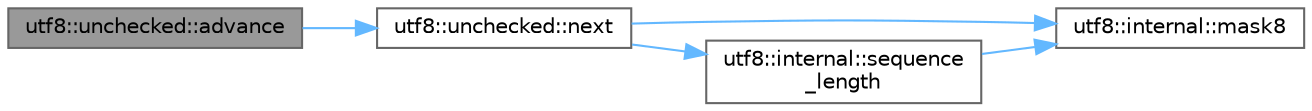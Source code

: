 digraph "utf8::unchecked::advance"
{
 // INTERACTIVE_SVG=YES
 // LATEX_PDF_SIZE
  bgcolor="transparent";
  edge [fontname=Helvetica,fontsize=10,labelfontname=Helvetica,labelfontsize=10];
  node [fontname=Helvetica,fontsize=10,shape=box,height=0.2,width=0.4];
  rankdir="LR";
  Node1 [label="utf8::unchecked::advance",height=0.2,width=0.4,color="gray40", fillcolor="grey60", style="filled", fontcolor="black",tooltip=" "];
  Node1 -> Node2 [color="steelblue1",style="solid"];
  Node2 [label="utf8::unchecked::next",height=0.2,width=0.4,color="grey40", fillcolor="white", style="filled",URL="$namespaceutf8_1_1unchecked.html#ac5932c0cbb2498a111d53d26fd82f260",tooltip=" "];
  Node2 -> Node3 [color="steelblue1",style="solid"];
  Node3 [label="utf8::internal::mask8",height=0.2,width=0.4,color="grey40", fillcolor="white", style="filled",URL="$namespaceutf8_1_1internal.html#adf6e0469e279b9562aa461b4c3c1e7e4",tooltip=" "];
  Node2 -> Node4 [color="steelblue1",style="solid"];
  Node4 [label="utf8::internal::sequence\l_length",height=0.2,width=0.4,color="grey40", fillcolor="white", style="filled",URL="$namespaceutf8_1_1internal.html#adb347cc81d32ebb0fd22d849f7bff5ea",tooltip=" "];
  Node4 -> Node3 [color="steelblue1",style="solid"];
}
